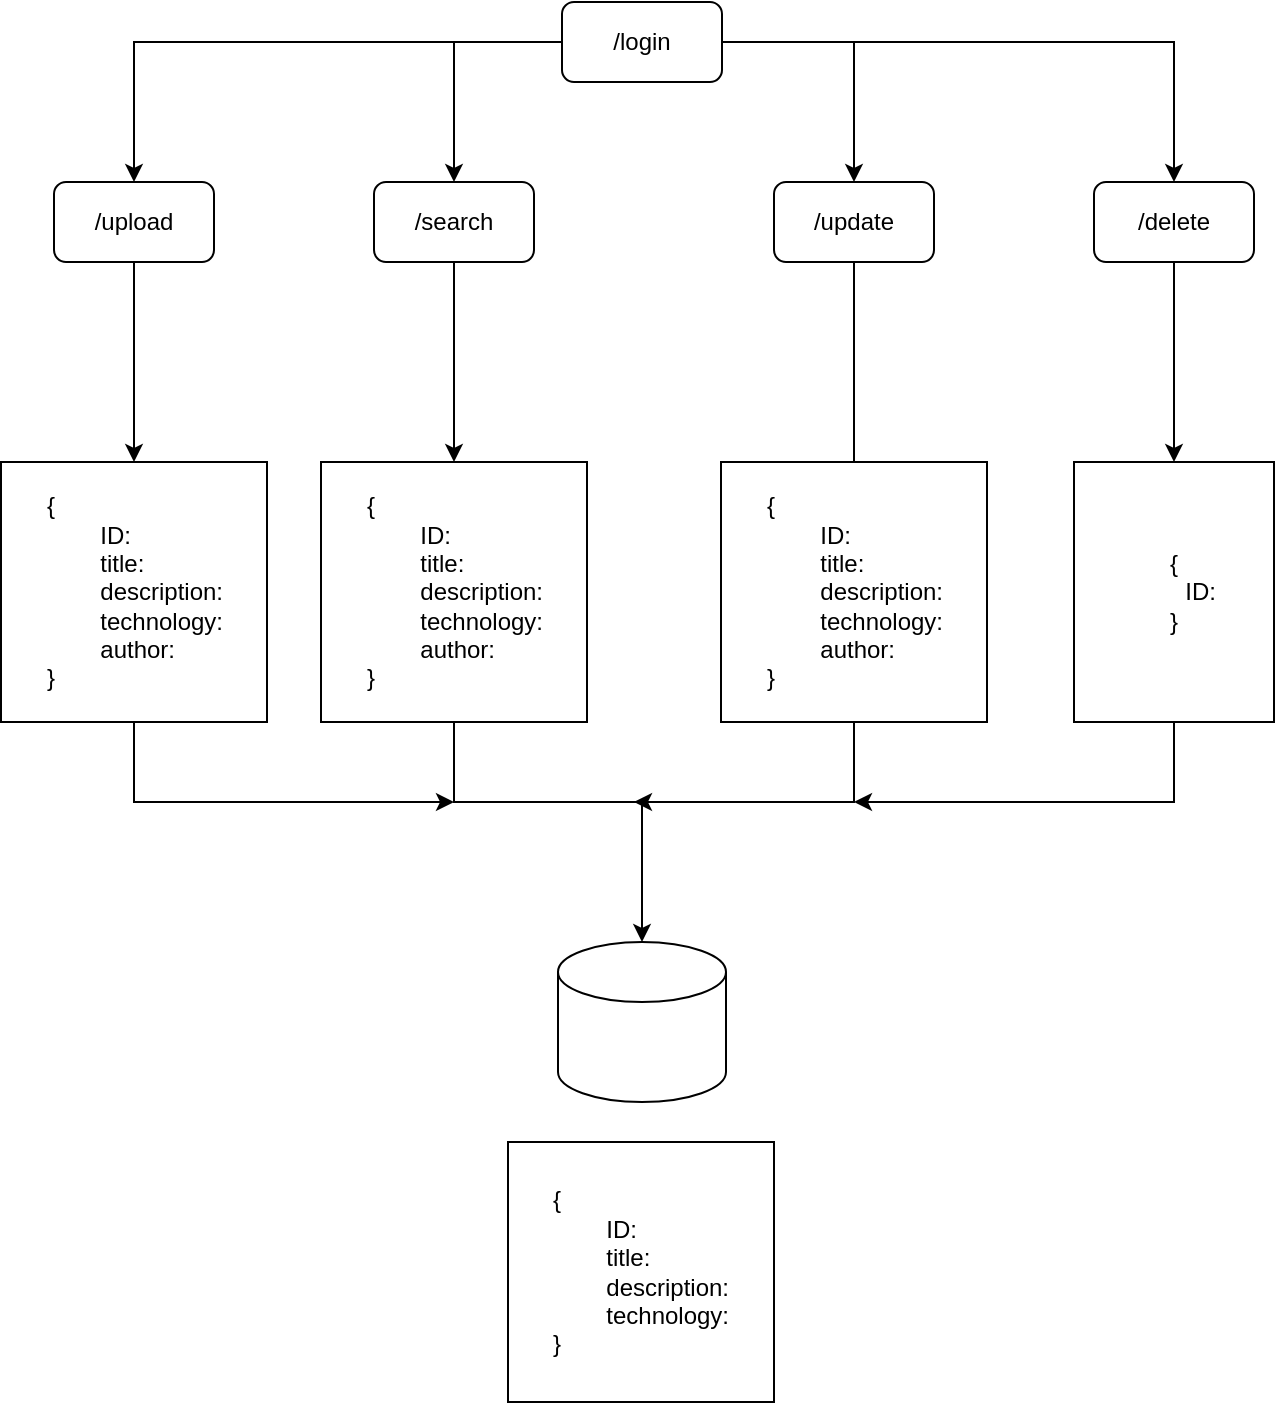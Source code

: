<mxfile version="15.3.8" type="device"><diagram id="O8CRQdX5-BagItQxIOZr" name="Page-1"><mxGraphModel dx="712" dy="785" grid="1" gridSize="10" guides="1" tooltips="1" connect="1" arrows="1" fold="1" page="1" pageScale="1" pageWidth="827" pageHeight="1169" math="0" shadow="0"><root><mxCell id="0"/><mxCell id="1" parent="0"/><mxCell id="KzPQgOU14uVidgL8mVHP-1" value="&lt;div align=&quot;left&quot;&gt;{&lt;/div&gt;&lt;div align=&quot;left&quot;&gt;&lt;span style=&quot;white-space: pre&quot;&gt;&#9;&lt;/span&gt;ID:&lt;/div&gt;&lt;div align=&quot;left&quot;&gt;&lt;span style=&quot;white-space: pre&quot;&gt;&#9;&lt;/span&gt;title:&lt;br&gt;&lt;/div&gt;&lt;div align=&quot;left&quot;&gt;&lt;span style=&quot;white-space: pre&quot;&gt;&#9;&lt;/span&gt;description:&lt;br&gt;&lt;/div&gt;&lt;div align=&quot;left&quot;&gt;&lt;span style=&quot;white-space: pre&quot;&gt;&#9;&lt;/span&gt;technology:&lt;/div&gt;&lt;div align=&quot;left&quot;&gt;}&lt;br&gt;&lt;/div&gt;" style="rounded=0;whiteSpace=wrap;html=1;" vertex="1" parent="1"><mxGeometry x="347" y="810" width="133" height="130" as="geometry"/></mxCell><mxCell id="KzPQgOU14uVidgL8mVHP-2" value="" style="shape=cylinder3;whiteSpace=wrap;html=1;boundedLbl=1;backgroundOutline=1;size=15;" vertex="1" parent="1"><mxGeometry x="372" y="710" width="84" height="80" as="geometry"/></mxCell><mxCell id="KzPQgOU14uVidgL8mVHP-13" style="edgeStyle=orthogonalEdgeStyle;rounded=0;orthogonalLoop=1;jettySize=auto;html=1;entryX=0.5;entryY=0;entryDx=0;entryDy=0;" edge="1" parent="1" source="KzPQgOU14uVidgL8mVHP-5"><mxGeometry relative="1" as="geometry"><mxPoint x="320" y="470" as="targetPoint"/></mxGeometry></mxCell><mxCell id="KzPQgOU14uVidgL8mVHP-5" value="/search" style="rounded=1;whiteSpace=wrap;html=1;" vertex="1" parent="1"><mxGeometry x="280" y="330" width="80" height="40" as="geometry"/></mxCell><mxCell id="KzPQgOU14uVidgL8mVHP-33" style="edgeStyle=orthogonalEdgeStyle;rounded=0;orthogonalLoop=1;jettySize=auto;html=1;entryX=0.5;entryY=0;entryDx=0;entryDy=0;" edge="1" parent="1" source="KzPQgOU14uVidgL8mVHP-6" target="KzPQgOU14uVidgL8mVHP-32"><mxGeometry relative="1" as="geometry"/></mxCell><mxCell id="KzPQgOU14uVidgL8mVHP-6" value="/upload" style="rounded=1;whiteSpace=wrap;html=1;" vertex="1" parent="1"><mxGeometry x="120" y="330" width="80" height="40" as="geometry"/></mxCell><mxCell id="KzPQgOU14uVidgL8mVHP-24" style="edgeStyle=orthogonalEdgeStyle;rounded=0;orthogonalLoop=1;jettySize=auto;html=1;entryX=0.5;entryY=0;entryDx=0;entryDy=0;" edge="1" parent="1" source="KzPQgOU14uVidgL8mVHP-7" target="KzPQgOU14uVidgL8mVHP-23"><mxGeometry relative="1" as="geometry"/></mxCell><mxCell id="KzPQgOU14uVidgL8mVHP-7" value="/delete" style="rounded=1;whiteSpace=wrap;html=1;" vertex="1" parent="1"><mxGeometry x="640" y="330" width="80" height="40" as="geometry"/></mxCell><mxCell id="KzPQgOU14uVidgL8mVHP-20" style="edgeStyle=orthogonalEdgeStyle;rounded=0;orthogonalLoop=1;jettySize=auto;html=1;" edge="1" parent="1" source="KzPQgOU14uVidgL8mVHP-8"><mxGeometry relative="1" as="geometry"><mxPoint x="520" y="480" as="targetPoint"/></mxGeometry></mxCell><mxCell id="KzPQgOU14uVidgL8mVHP-8" value="/update" style="rounded=1;whiteSpace=wrap;html=1;" vertex="1" parent="1"><mxGeometry x="480" y="330" width="80" height="40" as="geometry"/></mxCell><mxCell id="KzPQgOU14uVidgL8mVHP-27" style="edgeStyle=orthogonalEdgeStyle;rounded=0;orthogonalLoop=1;jettySize=auto;html=1;entryX=0.5;entryY=0;entryDx=0;entryDy=0;" edge="1" parent="1" source="KzPQgOU14uVidgL8mVHP-9" target="KzPQgOU14uVidgL8mVHP-6"><mxGeometry relative="1" as="geometry"/></mxCell><mxCell id="KzPQgOU14uVidgL8mVHP-28" style="edgeStyle=orthogonalEdgeStyle;rounded=0;orthogonalLoop=1;jettySize=auto;html=1;entryX=0.5;entryY=0;entryDx=0;entryDy=0;" edge="1" parent="1" source="KzPQgOU14uVidgL8mVHP-9" target="KzPQgOU14uVidgL8mVHP-5"><mxGeometry relative="1" as="geometry"/></mxCell><mxCell id="KzPQgOU14uVidgL8mVHP-29" style="edgeStyle=orthogonalEdgeStyle;rounded=0;orthogonalLoop=1;jettySize=auto;html=1;entryX=0.5;entryY=0;entryDx=0;entryDy=0;" edge="1" parent="1" source="KzPQgOU14uVidgL8mVHP-9" target="KzPQgOU14uVidgL8mVHP-8"><mxGeometry relative="1" as="geometry"/></mxCell><mxCell id="KzPQgOU14uVidgL8mVHP-30" style="edgeStyle=orthogonalEdgeStyle;rounded=0;orthogonalLoop=1;jettySize=auto;html=1;entryX=0.5;entryY=0;entryDx=0;entryDy=0;" edge="1" parent="1" source="KzPQgOU14uVidgL8mVHP-9" target="KzPQgOU14uVidgL8mVHP-7"><mxGeometry relative="1" as="geometry"/></mxCell><mxCell id="KzPQgOU14uVidgL8mVHP-9" value="/login" style="rounded=1;whiteSpace=wrap;html=1;" vertex="1" parent="1"><mxGeometry x="374" y="240" width="80" height="40" as="geometry"/></mxCell><mxCell id="KzPQgOU14uVidgL8mVHP-14" style="edgeStyle=orthogonalEdgeStyle;rounded=0;orthogonalLoop=1;jettySize=auto;html=1;entryX=0.5;entryY=0;entryDx=0;entryDy=0;entryPerimeter=0;" edge="1" parent="1" target="KzPQgOU14uVidgL8mVHP-2"><mxGeometry relative="1" as="geometry"><mxPoint x="320" y="600" as="sourcePoint"/><Array as="points"><mxPoint x="320" y="640"/><mxPoint x="414" y="640"/></Array></mxGeometry></mxCell><mxCell id="KzPQgOU14uVidgL8mVHP-18" style="edgeStyle=orthogonalEdgeStyle;rounded=0;orthogonalLoop=1;jettySize=auto;html=1;" edge="1" parent="1"><mxGeometry relative="1" as="geometry"><mxPoint x="320" y="640" as="targetPoint"/><mxPoint x="160" y="600" as="sourcePoint"/><Array as="points"><mxPoint x="160" y="640"/></Array></mxGeometry></mxCell><mxCell id="KzPQgOU14uVidgL8mVHP-22" style="edgeStyle=orthogonalEdgeStyle;rounded=0;orthogonalLoop=1;jettySize=auto;html=1;" edge="1" parent="1"><mxGeometry relative="1" as="geometry"><mxPoint x="410" y="640" as="targetPoint"/><mxPoint x="520" y="600" as="sourcePoint"/><Array as="points"><mxPoint x="520" y="640"/></Array></mxGeometry></mxCell><mxCell id="KzPQgOU14uVidgL8mVHP-25" style="edgeStyle=orthogonalEdgeStyle;rounded=0;orthogonalLoop=1;jettySize=auto;html=1;" edge="1" parent="1" source="KzPQgOU14uVidgL8mVHP-23"><mxGeometry relative="1" as="geometry"><mxPoint x="520" y="640" as="targetPoint"/><Array as="points"><mxPoint x="680" y="640"/></Array></mxGeometry></mxCell><mxCell id="KzPQgOU14uVidgL8mVHP-23" value="&lt;div&gt;{&lt;/div&gt;&lt;div&gt;&lt;span style=&quot;white-space: pre&quot;&gt;&#9;&lt;/span&gt;ID:&lt;/div&gt;&lt;div&gt;}&lt;br&gt;&lt;/div&gt;" style="rounded=0;whiteSpace=wrap;html=1;" vertex="1" parent="1"><mxGeometry x="630" y="470" width="100" height="130" as="geometry"/></mxCell><mxCell id="KzPQgOU14uVidgL8mVHP-32" value="&lt;div align=&quot;left&quot;&gt;{&lt;/div&gt;&lt;div align=&quot;left&quot;&gt;&lt;span style=&quot;white-space: pre&quot;&gt;&#9;&lt;/span&gt;ID:&lt;/div&gt;&lt;div align=&quot;left&quot;&gt;&lt;span style=&quot;white-space: pre&quot;&gt;&#9;&lt;/span&gt;title:&lt;br&gt;&lt;/div&gt;&lt;div align=&quot;left&quot;&gt;&lt;span style=&quot;white-space: pre&quot;&gt;&#9;&lt;/span&gt;description:&lt;br&gt;&lt;/div&gt;&lt;div align=&quot;left&quot;&gt;&lt;span style=&quot;white-space: pre&quot;&gt;&#9;&lt;/span&gt;technology:&lt;/div&gt;&lt;div align=&quot;left&quot;&gt;&lt;span style=&quot;white-space: pre&quot;&gt;&#9;&lt;/span&gt;author:&lt;br&gt;&lt;/div&gt;&lt;div align=&quot;left&quot;&gt;}&lt;br&gt;&lt;/div&gt;" style="rounded=0;whiteSpace=wrap;html=1;" vertex="1" parent="1"><mxGeometry x="93.5" y="470" width="133" height="130" as="geometry"/></mxCell><mxCell id="KzPQgOU14uVidgL8mVHP-36" value="&lt;div align=&quot;left&quot;&gt;{&lt;/div&gt;&lt;div align=&quot;left&quot;&gt;&lt;span style=&quot;white-space: pre&quot;&gt;&#9;&lt;/span&gt;ID:&lt;/div&gt;&lt;div align=&quot;left&quot;&gt;&lt;span style=&quot;white-space: pre&quot;&gt;&#9;&lt;/span&gt;title:&lt;br&gt;&lt;/div&gt;&lt;div align=&quot;left&quot;&gt;&lt;span style=&quot;white-space: pre&quot;&gt;&#9;&lt;/span&gt;description:&lt;br&gt;&lt;/div&gt;&lt;div align=&quot;left&quot;&gt;&lt;span style=&quot;white-space: pre&quot;&gt;&#9;&lt;/span&gt;technology:&lt;/div&gt;&lt;div align=&quot;left&quot;&gt;&lt;span style=&quot;white-space: pre&quot;&gt;&#9;&lt;/span&gt;author:&lt;br&gt;&lt;/div&gt;&lt;div align=&quot;left&quot;&gt;}&lt;br&gt;&lt;/div&gt;" style="rounded=0;whiteSpace=wrap;html=1;" vertex="1" parent="1"><mxGeometry x="253.5" y="470" width="133" height="130" as="geometry"/></mxCell><mxCell id="KzPQgOU14uVidgL8mVHP-37" value="&lt;div align=&quot;left&quot;&gt;{&lt;/div&gt;&lt;div align=&quot;left&quot;&gt;&lt;span style=&quot;white-space: pre&quot;&gt;&#9;&lt;/span&gt;ID:&lt;/div&gt;&lt;div align=&quot;left&quot;&gt;&lt;span style=&quot;white-space: pre&quot;&gt;&#9;&lt;/span&gt;title:&lt;br&gt;&lt;/div&gt;&lt;div align=&quot;left&quot;&gt;&lt;span style=&quot;white-space: pre&quot;&gt;&#9;&lt;/span&gt;description:&lt;br&gt;&lt;/div&gt;&lt;div align=&quot;left&quot;&gt;&lt;span style=&quot;white-space: pre&quot;&gt;&#9;&lt;/span&gt;technology:&lt;/div&gt;&lt;div align=&quot;left&quot;&gt;&lt;span style=&quot;white-space: pre&quot;&gt;&#9;&lt;/span&gt;author:&lt;br&gt;&lt;/div&gt;&lt;div align=&quot;left&quot;&gt;}&lt;br&gt;&lt;/div&gt;" style="rounded=0;whiteSpace=wrap;html=1;" vertex="1" parent="1"><mxGeometry x="453.5" y="470" width="133" height="130" as="geometry"/></mxCell></root></mxGraphModel></diagram></mxfile>